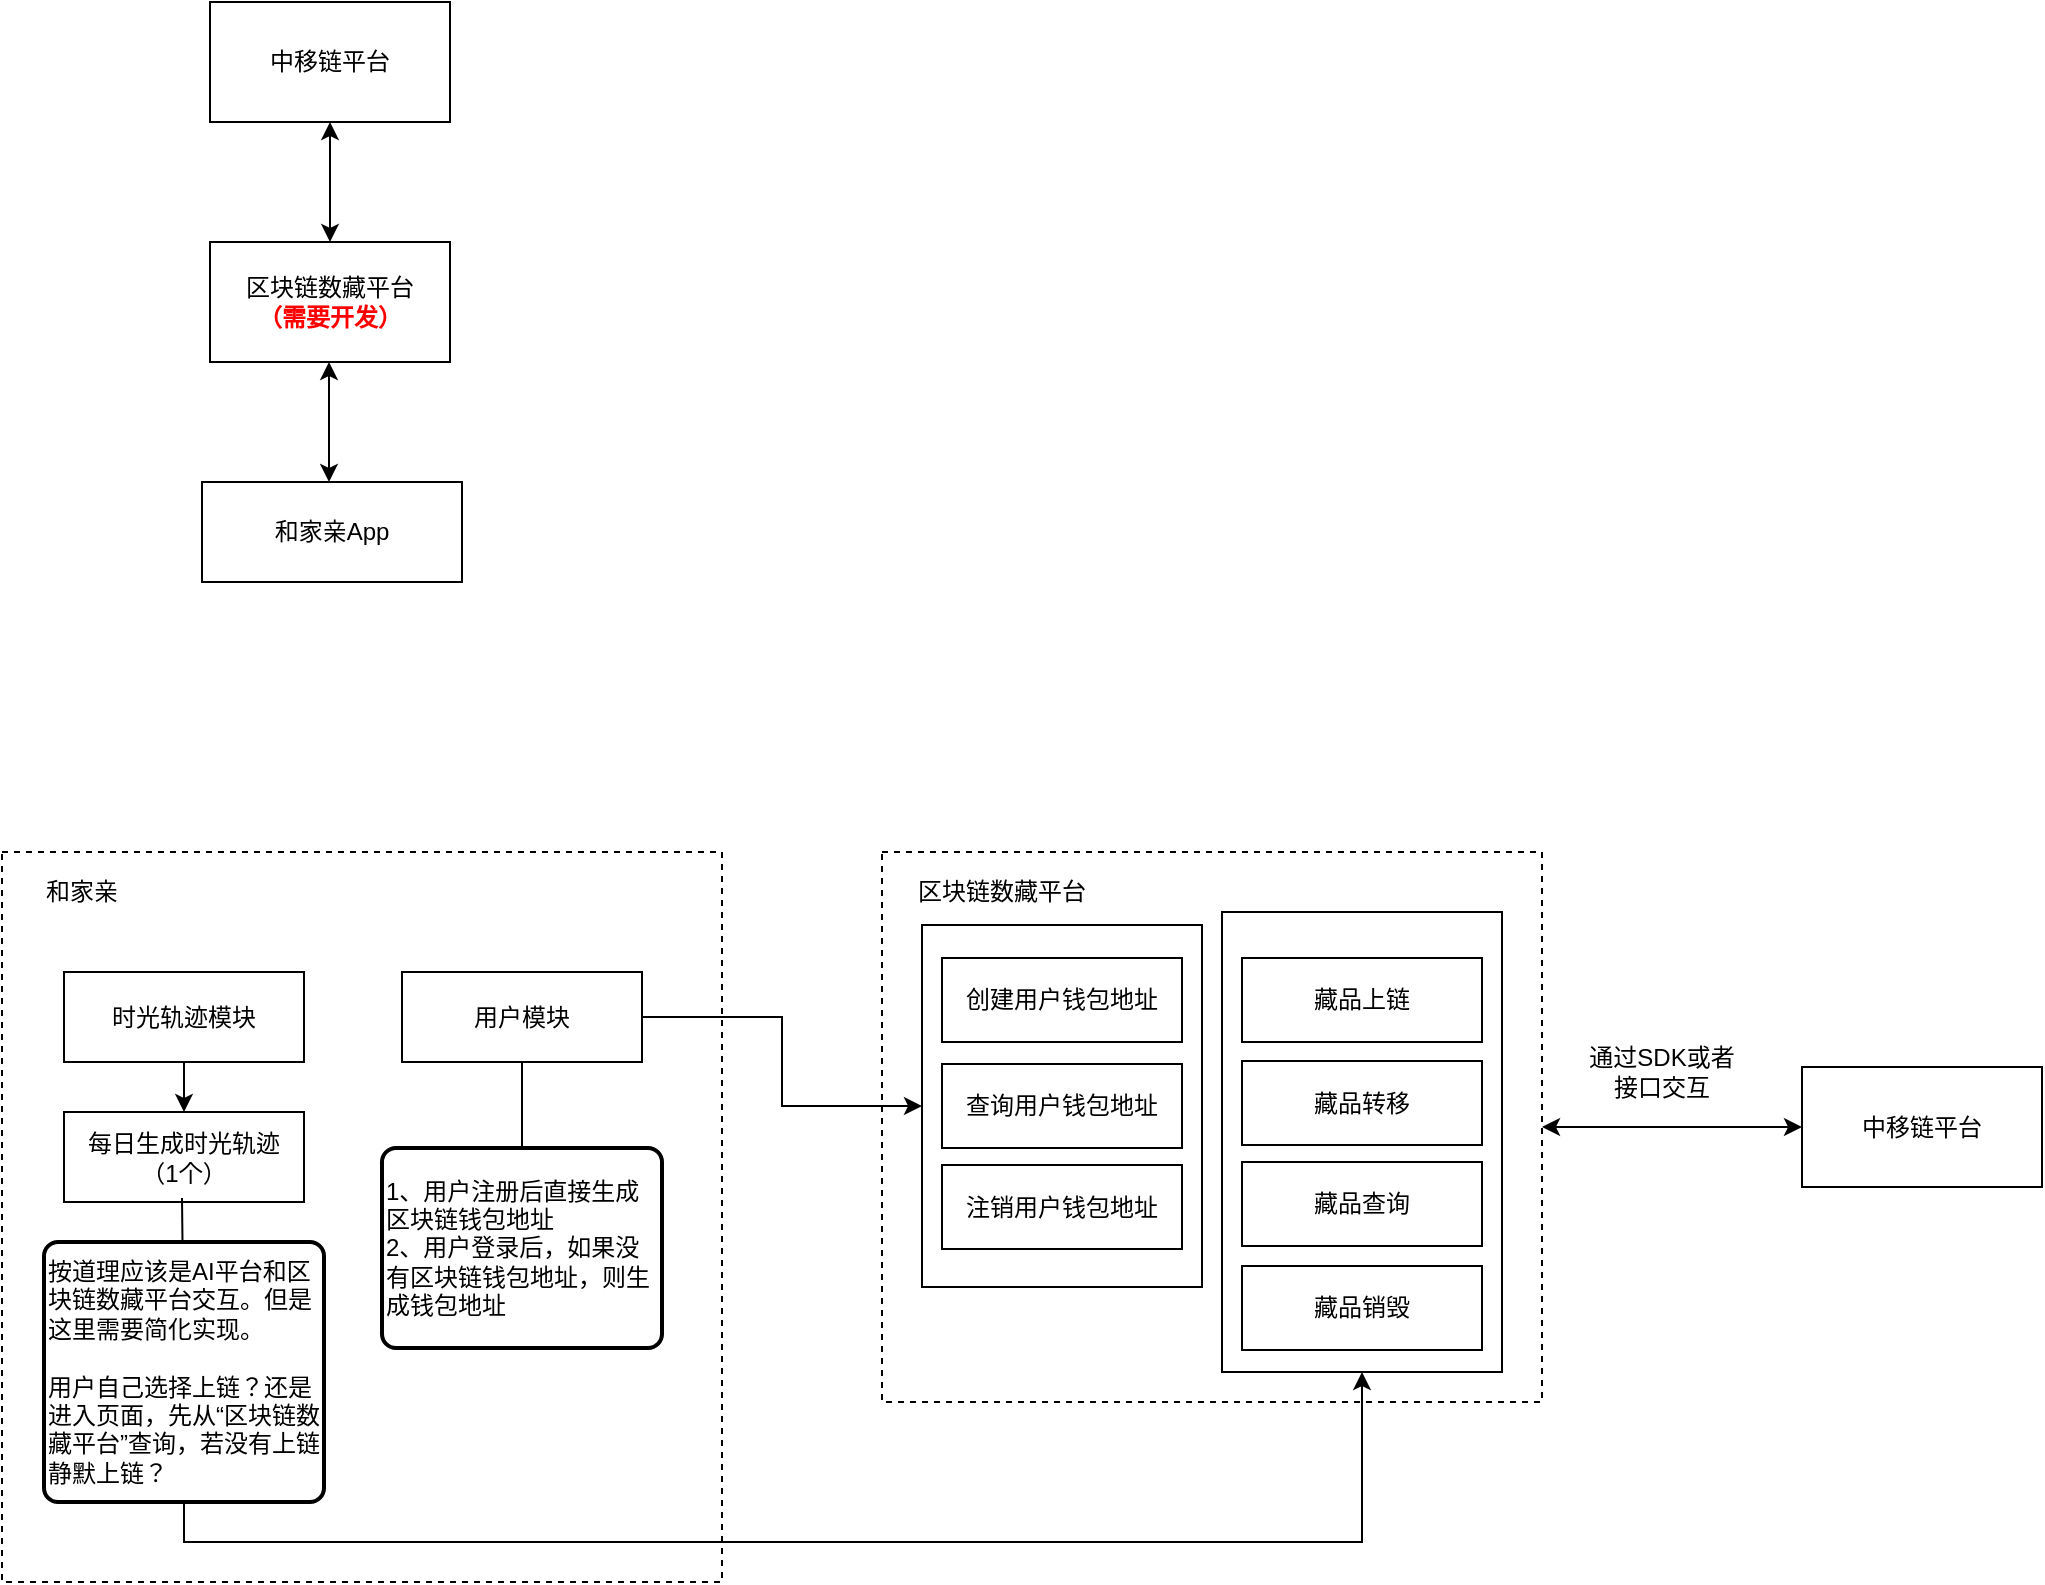 <mxfile version="20.2.2" type="github">
  <diagram id="oYSICPfImLo-NCTNYdRf" name="第 1 页">
    <mxGraphModel dx="1038" dy="539" grid="1" gridSize="10" guides="1" tooltips="1" connect="1" arrows="1" fold="1" page="1" pageScale="1" pageWidth="827" pageHeight="1169" math="0" shadow="0">
      <root>
        <mxCell id="0" />
        <mxCell id="1" parent="0" />
        <mxCell id="z92oI3uu4lC6RW4nWdfM-62" value="" style="group" vertex="1" connectable="0" parent="1">
          <mxGeometry x="520" y="525" width="330" height="275" as="geometry" />
        </mxCell>
        <mxCell id="z92oI3uu4lC6RW4nWdfM-25" value="" style="rounded=0;whiteSpace=wrap;html=1;dashed=1;fontColor=#000000;" vertex="1" parent="z92oI3uu4lC6RW4nWdfM-62">
          <mxGeometry width="330" height="275" as="geometry" />
        </mxCell>
        <mxCell id="z92oI3uu4lC6RW4nWdfM-27" value="区块链数藏平台" style="text;html=1;strokeColor=none;fillColor=none;align=center;verticalAlign=middle;whiteSpace=wrap;rounded=0;fontColor=#000000;" vertex="1" parent="z92oI3uu4lC6RW4nWdfM-62">
          <mxGeometry y="5" width="120" height="30" as="geometry" />
        </mxCell>
        <mxCell id="z92oI3uu4lC6RW4nWdfM-64" value="" style="rounded=0;whiteSpace=wrap;html=1;fontColor=#000000;" vertex="1" parent="z92oI3uu4lC6RW4nWdfM-62">
          <mxGeometry x="170" y="30" width="140" height="230" as="geometry" />
        </mxCell>
        <mxCell id="z92oI3uu4lC6RW4nWdfM-1" value="和家亲App" style="rounded=0;whiteSpace=wrap;html=1;" vertex="1" parent="1">
          <mxGeometry x="180" y="340" width="130" height="50" as="geometry" />
        </mxCell>
        <mxCell id="z92oI3uu4lC6RW4nWdfM-2" value="区块链数藏平台&lt;br&gt;&lt;b&gt;&lt;font color=&quot;#ff0000&quot;&gt;（需要开发）&lt;/font&gt;&lt;/b&gt;" style="rounded=0;whiteSpace=wrap;html=1;" vertex="1" parent="1">
          <mxGeometry x="184" y="220" width="120" height="60" as="geometry" />
        </mxCell>
        <mxCell id="z92oI3uu4lC6RW4nWdfM-4" value="中移链平台" style="rounded=0;whiteSpace=wrap;html=1;" vertex="1" parent="1">
          <mxGeometry x="184" y="100" width="120" height="60" as="geometry" />
        </mxCell>
        <mxCell id="z92oI3uu4lC6RW4nWdfM-15" value="" style="endArrow=classic;startArrow=classic;html=1;rounded=0;fontColor=#000000;entryX=0.5;entryY=1;entryDx=0;entryDy=0;exitX=0.5;exitY=0;exitDx=0;exitDy=0;" edge="1" parent="1" source="z92oI3uu4lC6RW4nWdfM-2" target="z92oI3uu4lC6RW4nWdfM-4">
          <mxGeometry width="50" height="50" relative="1" as="geometry">
            <mxPoint x="360" y="240" as="sourcePoint" />
            <mxPoint x="410" y="190" as="targetPoint" />
          </mxGeometry>
        </mxCell>
        <mxCell id="z92oI3uu4lC6RW4nWdfM-16" value="" style="endArrow=classic;startArrow=classic;html=1;rounded=0;fontColor=#000000;entryX=0.5;entryY=1;entryDx=0;entryDy=0;exitX=0.5;exitY=0;exitDx=0;exitDy=0;" edge="1" parent="1">
          <mxGeometry width="50" height="50" relative="1" as="geometry">
            <mxPoint x="243.5" y="340" as="sourcePoint" />
            <mxPoint x="243.5" y="280" as="targetPoint" />
          </mxGeometry>
        </mxCell>
        <mxCell id="z92oI3uu4lC6RW4nWdfM-17" value="" style="rounded=0;whiteSpace=wrap;html=1;dashed=1;fontColor=#000000;" vertex="1" parent="1">
          <mxGeometry x="80" y="525" width="360" height="365" as="geometry" />
        </mxCell>
        <mxCell id="z92oI3uu4lC6RW4nWdfM-19" value="和家亲" style="text;html=1;strokeColor=none;fillColor=none;align=center;verticalAlign=middle;whiteSpace=wrap;rounded=0;fontColor=#000000;" vertex="1" parent="1">
          <mxGeometry x="80" y="530" width="80" height="30" as="geometry" />
        </mxCell>
        <mxCell id="z92oI3uu4lC6RW4nWdfM-22" style="edgeStyle=orthogonalEdgeStyle;rounded=0;orthogonalLoop=1;jettySize=auto;html=1;exitX=0.5;exitY=1;exitDx=0;exitDy=0;entryX=0.5;entryY=0;entryDx=0;entryDy=0;fontColor=#000000;" edge="1" parent="1" source="z92oI3uu4lC6RW4nWdfM-20" target="z92oI3uu4lC6RW4nWdfM-21">
          <mxGeometry relative="1" as="geometry" />
        </mxCell>
        <mxCell id="z92oI3uu4lC6RW4nWdfM-20" value="时光轨迹模块" style="rounded=0;whiteSpace=wrap;html=1;fontColor=#000000;" vertex="1" parent="1">
          <mxGeometry x="111" y="585" width="120" height="45" as="geometry" />
        </mxCell>
        <mxCell id="z92oI3uu4lC6RW4nWdfM-21" value="每日生成时光轨迹&lt;br&gt;（1个）" style="rounded=0;whiteSpace=wrap;html=1;fontColor=#000000;" vertex="1" parent="1">
          <mxGeometry x="111" y="655" width="120" height="45" as="geometry" />
        </mxCell>
        <mxCell id="z92oI3uu4lC6RW4nWdfM-46" style="edgeStyle=orthogonalEdgeStyle;rounded=0;orthogonalLoop=1;jettySize=auto;html=1;exitX=1;exitY=0.5;exitDx=0;exitDy=0;fontColor=#000000;" edge="1" parent="1" source="z92oI3uu4lC6RW4nWdfM-23" target="z92oI3uu4lC6RW4nWdfM-45">
          <mxGeometry relative="1" as="geometry" />
        </mxCell>
        <mxCell id="z92oI3uu4lC6RW4nWdfM-23" value="用户模块" style="rounded=0;whiteSpace=wrap;html=1;fontColor=#000000;" vertex="1" parent="1">
          <mxGeometry x="280" y="585" width="120" height="45" as="geometry" />
        </mxCell>
        <mxCell id="z92oI3uu4lC6RW4nWdfM-32" value="中移链平台" style="rounded=0;whiteSpace=wrap;html=1;fontColor=#000000;" vertex="1" parent="1">
          <mxGeometry x="980" y="632.5" width="120" height="60" as="geometry" />
        </mxCell>
        <mxCell id="z92oI3uu4lC6RW4nWdfM-34" value="" style="endArrow=classic;startArrow=classic;html=1;rounded=0;fontColor=#000000;entryX=0;entryY=0.5;entryDx=0;entryDy=0;exitX=1;exitY=0.5;exitDx=0;exitDy=0;" edge="1" parent="1" source="z92oI3uu4lC6RW4nWdfM-25" target="z92oI3uu4lC6RW4nWdfM-32">
          <mxGeometry width="50" height="50" relative="1" as="geometry">
            <mxPoint x="820" y="680" as="sourcePoint" />
            <mxPoint x="870" y="630" as="targetPoint" />
          </mxGeometry>
        </mxCell>
        <mxCell id="z92oI3uu4lC6RW4nWdfM-35" value="通过SDK或者接口交互" style="text;html=1;strokeColor=none;fillColor=none;align=center;verticalAlign=middle;whiteSpace=wrap;rounded=0;fontColor=#000000;" vertex="1" parent="1">
          <mxGeometry x="870" y="620" width="80" height="30" as="geometry" />
        </mxCell>
        <mxCell id="z92oI3uu4lC6RW4nWdfM-44" value="1、用户注册后直接生成区块链钱包地址&lt;br&gt;2、用户登录后，如果没有区块链钱包地址，则生成钱包地址" style="rounded=1;whiteSpace=wrap;html=1;absoluteArcSize=1;arcSize=14;strokeWidth=2;fontColor=#000000;align=left;" vertex="1" parent="1">
          <mxGeometry x="270" y="673" width="140" height="100" as="geometry" />
        </mxCell>
        <mxCell id="z92oI3uu4lC6RW4nWdfM-48" value="" style="endArrow=none;html=1;rounded=0;fontColor=#000000;entryX=0.5;entryY=1;entryDx=0;entryDy=0;exitX=0.5;exitY=0;exitDx=0;exitDy=0;" edge="1" parent="1" source="z92oI3uu4lC6RW4nWdfM-44" target="z92oI3uu4lC6RW4nWdfM-23">
          <mxGeometry width="50" height="50" relative="1" as="geometry">
            <mxPoint x="320" y="680" as="sourcePoint" />
            <mxPoint x="370" y="630" as="targetPoint" />
          </mxGeometry>
        </mxCell>
        <mxCell id="z92oI3uu4lC6RW4nWdfM-49" value="" style="group" vertex="1" connectable="0" parent="1">
          <mxGeometry x="540" y="561.5" width="140" height="181" as="geometry" />
        </mxCell>
        <mxCell id="z92oI3uu4lC6RW4nWdfM-45" value="" style="rounded=0;whiteSpace=wrap;html=1;fontColor=#000000;" vertex="1" parent="z92oI3uu4lC6RW4nWdfM-49">
          <mxGeometry width="140" height="181" as="geometry" />
        </mxCell>
        <mxCell id="z92oI3uu4lC6RW4nWdfM-39" value="查询用户钱包地址" style="rounded=0;whiteSpace=wrap;html=1;fontColor=#000000;" vertex="1" parent="z92oI3uu4lC6RW4nWdfM-49">
          <mxGeometry x="10" y="69.5" width="120" height="42" as="geometry" />
        </mxCell>
        <mxCell id="z92oI3uu4lC6RW4nWdfM-40" value="注销用户钱包地址" style="rounded=0;whiteSpace=wrap;html=1;fontColor=#000000;" vertex="1" parent="z92oI3uu4lC6RW4nWdfM-49">
          <mxGeometry x="10" y="120" width="120" height="42" as="geometry" />
        </mxCell>
        <mxCell id="z92oI3uu4lC6RW4nWdfM-26" value="创建用户钱包地址" style="rounded=0;whiteSpace=wrap;html=1;fontColor=#000000;" vertex="1" parent="z92oI3uu4lC6RW4nWdfM-49">
          <mxGeometry x="10" y="16.5" width="120" height="42" as="geometry" />
        </mxCell>
        <mxCell id="z92oI3uu4lC6RW4nWdfM-50" value="" style="group" vertex="1" connectable="0" parent="1">
          <mxGeometry x="700" y="578" width="120" height="196" as="geometry" />
        </mxCell>
        <mxCell id="z92oI3uu4lC6RW4nWdfM-28" value="藏品上链" style="rounded=0;whiteSpace=wrap;html=1;fontColor=#000000;" vertex="1" parent="z92oI3uu4lC6RW4nWdfM-50">
          <mxGeometry width="120" height="42" as="geometry" />
        </mxCell>
        <mxCell id="z92oI3uu4lC6RW4nWdfM-29" value="藏品转移" style="rounded=0;whiteSpace=wrap;html=1;fontColor=#000000;" vertex="1" parent="z92oI3uu4lC6RW4nWdfM-50">
          <mxGeometry y="51.5" width="120" height="42" as="geometry" />
        </mxCell>
        <mxCell id="z92oI3uu4lC6RW4nWdfM-30" value="藏品查询" style="rounded=0;whiteSpace=wrap;html=1;fontColor=#000000;" vertex="1" parent="z92oI3uu4lC6RW4nWdfM-50">
          <mxGeometry y="102" width="120" height="42" as="geometry" />
        </mxCell>
        <mxCell id="z92oI3uu4lC6RW4nWdfM-31" value="藏品销毁" style="rounded=0;whiteSpace=wrap;html=1;fontColor=#000000;" vertex="1" parent="z92oI3uu4lC6RW4nWdfM-50">
          <mxGeometry y="154" width="120" height="42" as="geometry" />
        </mxCell>
        <mxCell id="z92oI3uu4lC6RW4nWdfM-68" style="edgeStyle=orthogonalEdgeStyle;rounded=0;orthogonalLoop=1;jettySize=auto;html=1;exitX=0.5;exitY=1;exitDx=0;exitDy=0;entryX=0.5;entryY=1;entryDx=0;entryDy=0;fontColor=#000000;" edge="1" parent="1" source="z92oI3uu4lC6RW4nWdfM-65" target="z92oI3uu4lC6RW4nWdfM-64">
          <mxGeometry relative="1" as="geometry" />
        </mxCell>
        <mxCell id="z92oI3uu4lC6RW4nWdfM-65" value="按道理应该是AI平台和区块链数藏平台交互。但是这里需要简化实现。&lt;br&gt;&lt;br&gt;用户自己选择上链？还是进入页面，先从“&lt;span style=&quot;text-align: center;&quot;&gt;区块链数藏平台”查询，若没有上链静默上链？&lt;/span&gt;" style="rounded=1;whiteSpace=wrap;html=1;absoluteArcSize=1;arcSize=14;strokeWidth=2;fontColor=#000000;align=left;" vertex="1" parent="1">
          <mxGeometry x="101" y="720" width="140" height="130" as="geometry" />
        </mxCell>
        <mxCell id="z92oI3uu4lC6RW4nWdfM-67" value="" style="endArrow=none;html=1;rounded=0;fontColor=#000000;" edge="1" parent="1" source="z92oI3uu4lC6RW4nWdfM-65">
          <mxGeometry width="50" height="50" relative="1" as="geometry">
            <mxPoint x="120" y="748" as="sourcePoint" />
            <mxPoint x="170" y="698" as="targetPoint" />
          </mxGeometry>
        </mxCell>
      </root>
    </mxGraphModel>
  </diagram>
</mxfile>
